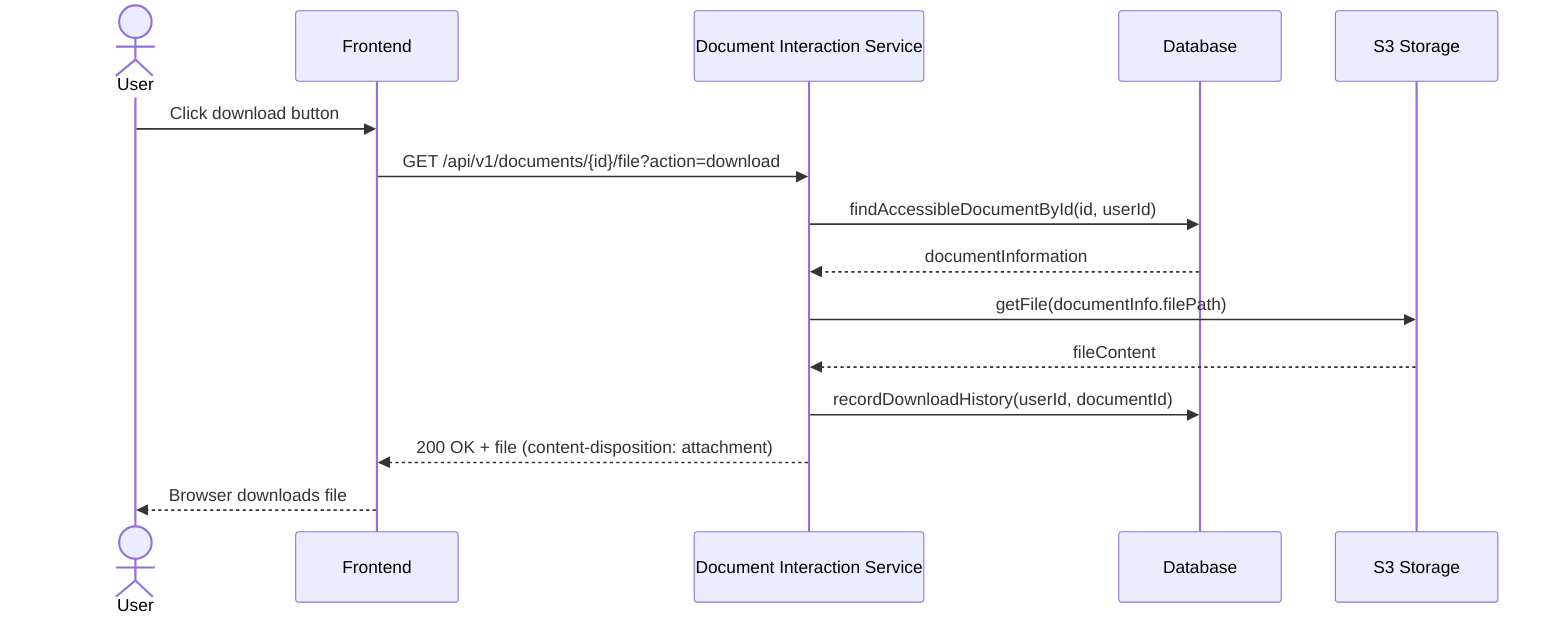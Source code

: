 sequenceDiagram
    actor User
    participant Frontend
    participant DIS as Document Interaction Service
    participant DB as Database
    participant S3 as S3 Storage

    User->>Frontend: Click download button
    Frontend->>DIS: GET /api/v1/documents/{id}/file?action=download

    DIS->>DB: findAccessibleDocumentById(id, userId)
    DB-->>DIS: documentInformation

    DIS->>S3: getFile(documentInfo.filePath)
    S3-->>DIS: fileContent

    DIS->>DB: recordDownloadHistory(userId, documentId)

    DIS-->>Frontend: 200 OK + file (content-disposition: attachment)
    Frontend-->>User: Browser downloads file